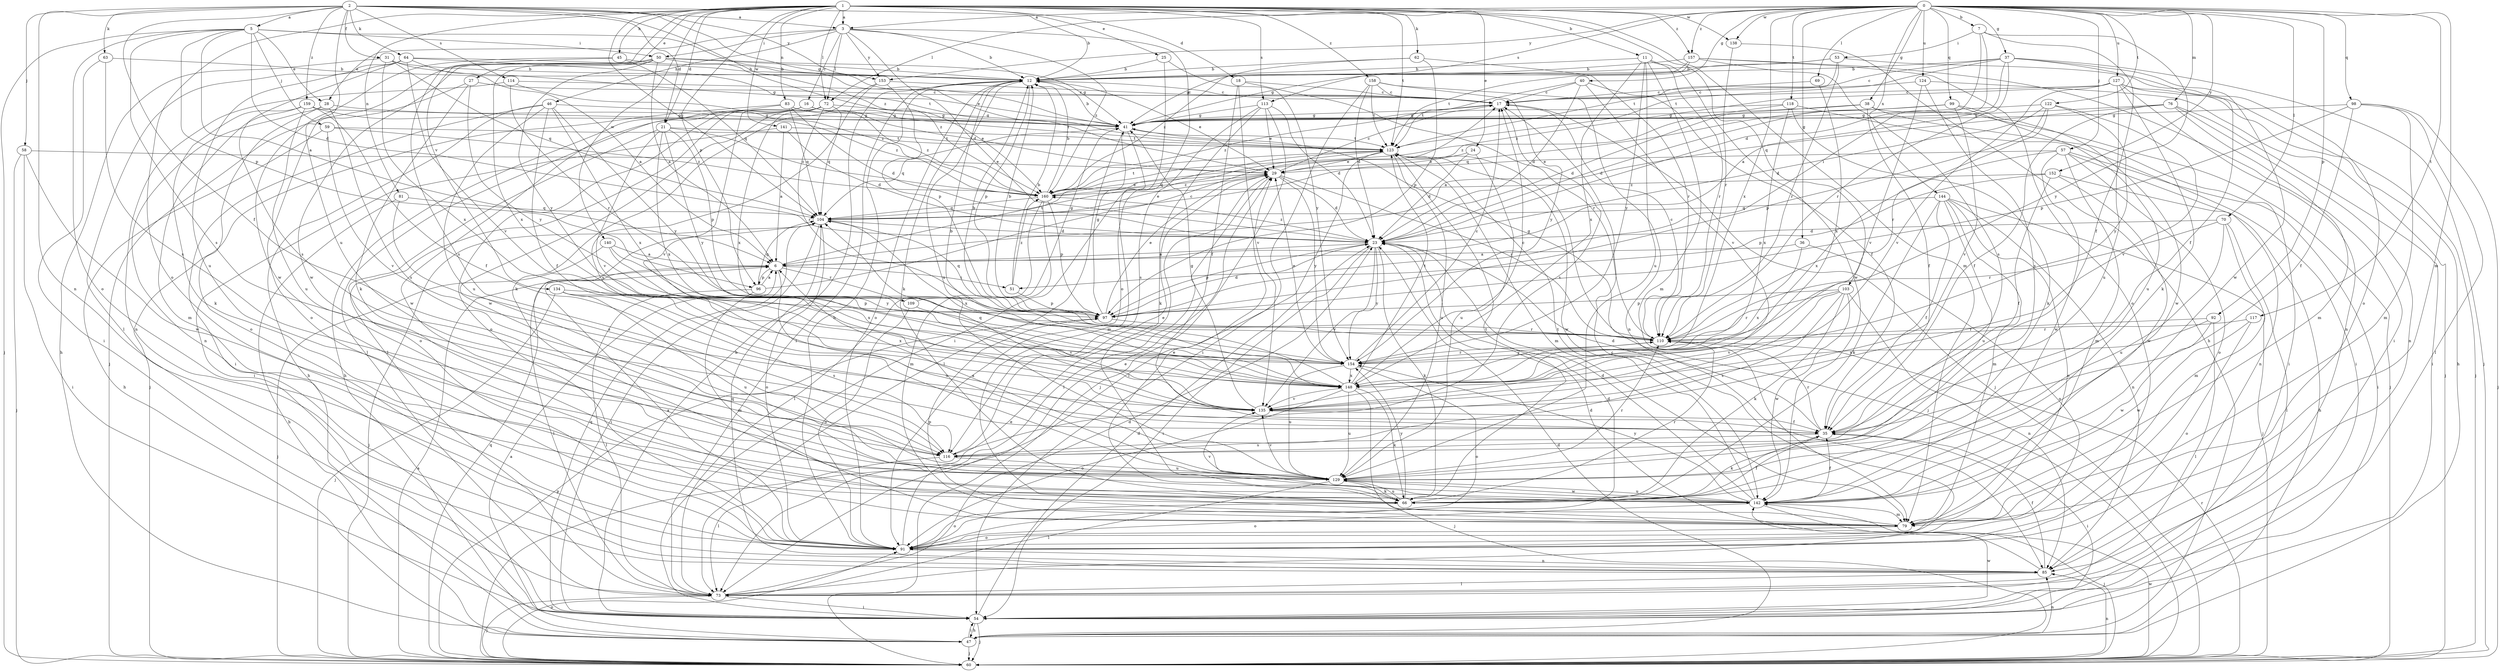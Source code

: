 strict digraph  {
0;
1;
2;
3;
5;
6;
7;
11;
12;
16;
17;
18;
21;
23;
24;
25;
27;
28;
29;
31;
35;
36;
37;
38;
40;
41;
45;
46;
47;
50;
51;
53;
54;
57;
58;
59;
60;
62;
63;
64;
66;
69;
70;
72;
73;
76;
79;
81;
83;
85;
91;
92;
96;
97;
98;
99;
103;
104;
109;
110;
113;
114;
116;
117;
118;
122;
123;
124;
127;
129;
134;
135;
138;
140;
141;
142;
144;
148;
152;
153;
154;
157;
158;
159;
160;
0 -> 3  [label=a];
0 -> 7  [label=b];
0 -> 36  [label=g];
0 -> 37  [label=g];
0 -> 38  [label=g];
0 -> 40  [label=g];
0 -> 57  [label=j];
0 -> 69  [label=l];
0 -> 70  [label=l];
0 -> 72  [label=l];
0 -> 76  [label=m];
0 -> 79  [label=m];
0 -> 92  [label=p];
0 -> 98  [label=q];
0 -> 99  [label=q];
0 -> 113  [label=s];
0 -> 117  [label=t];
0 -> 118  [label=t];
0 -> 122  [label=t];
0 -> 124  [label=u];
0 -> 127  [label=u];
0 -> 138  [label=w];
0 -> 144  [label=x];
0 -> 148  [label=x];
0 -> 152  [label=y];
0 -> 153  [label=y];
0 -> 157  [label=z];
1 -> 3  [label=a];
1 -> 11  [label=b];
1 -> 18  [label=d];
1 -> 21  [label=d];
1 -> 24  [label=e];
1 -> 25  [label=e];
1 -> 27  [label=e];
1 -> 45  [label=h];
1 -> 62  [label=k];
1 -> 72  [label=l];
1 -> 79  [label=m];
1 -> 81  [label=n];
1 -> 83  [label=n];
1 -> 91  [label=o];
1 -> 96  [label=p];
1 -> 103  [label=q];
1 -> 104  [label=q];
1 -> 113  [label=s];
1 -> 123  [label=t];
1 -> 134  [label=v];
1 -> 138  [label=w];
1 -> 140  [label=w];
1 -> 141  [label=w];
1 -> 157  [label=z];
1 -> 158  [label=z];
2 -> 3  [label=a];
2 -> 5  [label=a];
2 -> 12  [label=b];
2 -> 21  [label=d];
2 -> 31  [label=f];
2 -> 35  [label=f];
2 -> 41  [label=g];
2 -> 58  [label=j];
2 -> 63  [label=k];
2 -> 64  [label=k];
2 -> 85  [label=n];
2 -> 114  [label=s];
2 -> 129  [label=u];
2 -> 153  [label=y];
2 -> 159  [label=z];
2 -> 160  [label=z];
3 -> 12  [label=b];
3 -> 16  [label=c];
3 -> 23  [label=d];
3 -> 28  [label=e];
3 -> 46  [label=h];
3 -> 50  [label=i];
3 -> 72  [label=l];
3 -> 91  [label=o];
3 -> 153  [label=y];
3 -> 160  [label=z];
5 -> 6  [label=a];
5 -> 23  [label=d];
5 -> 28  [label=e];
5 -> 29  [label=e];
5 -> 50  [label=i];
5 -> 59  [label=j];
5 -> 60  [label=j];
5 -> 91  [label=o];
5 -> 96  [label=p];
5 -> 116  [label=s];
6 -> 51  [label=i];
6 -> 73  [label=l];
6 -> 96  [label=p];
6 -> 109  [label=r];
6 -> 123  [label=t];
6 -> 129  [label=u];
7 -> 23  [label=d];
7 -> 35  [label=f];
7 -> 51  [label=i];
7 -> 53  [label=i];
7 -> 154  [label=y];
11 -> 12  [label=b];
11 -> 79  [label=m];
11 -> 110  [label=r];
11 -> 129  [label=u];
11 -> 142  [label=w];
11 -> 148  [label=x];
11 -> 154  [label=y];
12 -> 17  [label=c];
12 -> 29  [label=e];
12 -> 66  [label=k];
12 -> 73  [label=l];
12 -> 91  [label=o];
12 -> 97  [label=p];
12 -> 129  [label=u];
16 -> 41  [label=g];
16 -> 47  [label=h];
16 -> 73  [label=l];
16 -> 91  [label=o];
16 -> 123  [label=t];
16 -> 135  [label=v];
16 -> 160  [label=z];
17 -> 41  [label=g];
17 -> 60  [label=j];
17 -> 116  [label=s];
17 -> 160  [label=z];
18 -> 17  [label=c];
18 -> 35  [label=f];
18 -> 110  [label=r];
18 -> 135  [label=v];
21 -> 91  [label=o];
21 -> 97  [label=p];
21 -> 123  [label=t];
21 -> 135  [label=v];
21 -> 148  [label=x];
21 -> 154  [label=y];
21 -> 160  [label=z];
23 -> 6  [label=a];
23 -> 54  [label=i];
23 -> 66  [label=k];
23 -> 97  [label=p];
23 -> 135  [label=v];
23 -> 154  [label=y];
23 -> 160  [label=z];
24 -> 23  [label=d];
24 -> 29  [label=e];
24 -> 129  [label=u];
25 -> 12  [label=b];
25 -> 54  [label=i];
25 -> 154  [label=y];
27 -> 17  [label=c];
27 -> 66  [label=k];
27 -> 91  [label=o];
27 -> 154  [label=y];
28 -> 41  [label=g];
28 -> 85  [label=n];
28 -> 91  [label=o];
28 -> 116  [label=s];
29 -> 17  [label=c];
29 -> 23  [label=d];
29 -> 73  [label=l];
29 -> 110  [label=r];
29 -> 154  [label=y];
29 -> 160  [label=z];
31 -> 12  [label=b];
31 -> 47  [label=h];
31 -> 104  [label=q];
31 -> 123  [label=t];
31 -> 148  [label=x];
35 -> 23  [label=d];
35 -> 54  [label=i];
35 -> 66  [label=k];
35 -> 110  [label=r];
35 -> 116  [label=s];
36 -> 6  [label=a];
36 -> 91  [label=o];
36 -> 148  [label=x];
37 -> 6  [label=a];
37 -> 12  [label=b];
37 -> 17  [label=c];
37 -> 35  [label=f];
37 -> 60  [label=j];
37 -> 110  [label=r];
37 -> 123  [label=t];
37 -> 142  [label=w];
38 -> 23  [label=d];
38 -> 35  [label=f];
38 -> 41  [label=g];
38 -> 54  [label=i];
38 -> 60  [label=j];
40 -> 17  [label=c];
40 -> 23  [label=d];
40 -> 35  [label=f];
40 -> 123  [label=t];
40 -> 135  [label=v];
41 -> 12  [label=b];
41 -> 73  [label=l];
41 -> 79  [label=m];
41 -> 104  [label=q];
41 -> 123  [label=t];
45 -> 12  [label=b];
45 -> 104  [label=q];
45 -> 116  [label=s];
45 -> 142  [label=w];
46 -> 35  [label=f];
46 -> 41  [label=g];
46 -> 47  [label=h];
46 -> 54  [label=i];
46 -> 129  [label=u];
46 -> 148  [label=x];
46 -> 154  [label=y];
47 -> 6  [label=a];
47 -> 23  [label=d];
47 -> 54  [label=i];
47 -> 60  [label=j];
47 -> 85  [label=n];
50 -> 6  [label=a];
50 -> 12  [label=b];
50 -> 41  [label=g];
50 -> 60  [label=j];
50 -> 142  [label=w];
50 -> 148  [label=x];
50 -> 154  [label=y];
50 -> 160  [label=z];
51 -> 12  [label=b];
51 -> 97  [label=p];
51 -> 160  [label=z];
53 -> 12  [label=b];
53 -> 41  [label=g];
53 -> 91  [label=o];
53 -> 110  [label=r];
53 -> 123  [label=t];
54 -> 12  [label=b];
54 -> 23  [label=d];
54 -> 47  [label=h];
54 -> 60  [label=j];
54 -> 104  [label=q];
54 -> 142  [label=w];
57 -> 29  [label=e];
57 -> 54  [label=i];
57 -> 79  [label=m];
57 -> 85  [label=n];
57 -> 91  [label=o];
57 -> 142  [label=w];
57 -> 148  [label=x];
58 -> 29  [label=e];
58 -> 54  [label=i];
58 -> 60  [label=j];
58 -> 142  [label=w];
59 -> 47  [label=h];
59 -> 123  [label=t];
59 -> 135  [label=v];
59 -> 160  [label=z];
60 -> 6  [label=a];
60 -> 29  [label=e];
60 -> 85  [label=n];
60 -> 91  [label=o];
60 -> 97  [label=p];
60 -> 104  [label=q];
60 -> 110  [label=r];
60 -> 142  [label=w];
62 -> 12  [label=b];
62 -> 97  [label=p];
62 -> 110  [label=r];
62 -> 160  [label=z];
63 -> 12  [label=b];
63 -> 54  [label=i];
63 -> 116  [label=s];
64 -> 6  [label=a];
64 -> 12  [label=b];
64 -> 41  [label=g];
64 -> 73  [label=l];
64 -> 116  [label=s];
64 -> 129  [label=u];
64 -> 135  [label=v];
66 -> 35  [label=f];
66 -> 91  [label=o];
66 -> 110  [label=r];
66 -> 123  [label=t];
66 -> 129  [label=u];
66 -> 135  [label=v];
66 -> 154  [label=y];
69 -> 17  [label=c];
69 -> 148  [label=x];
70 -> 23  [label=d];
70 -> 73  [label=l];
70 -> 79  [label=m];
70 -> 110  [label=r];
70 -> 129  [label=u];
72 -> 41  [label=g];
72 -> 73  [label=l];
72 -> 104  [label=q];
72 -> 110  [label=r];
72 -> 142  [label=w];
72 -> 148  [label=x];
73 -> 17  [label=c];
73 -> 23  [label=d];
73 -> 54  [label=i];
73 -> 60  [label=j];
76 -> 6  [label=a];
76 -> 35  [label=f];
76 -> 41  [label=g];
76 -> 54  [label=i];
76 -> 79  [label=m];
76 -> 85  [label=n];
79 -> 29  [label=e];
79 -> 91  [label=o];
79 -> 97  [label=p];
81 -> 47  [label=h];
81 -> 104  [label=q];
81 -> 116  [label=s];
83 -> 23  [label=d];
83 -> 29  [label=e];
83 -> 41  [label=g];
83 -> 60  [label=j];
83 -> 104  [label=q];
83 -> 142  [label=w];
85 -> 23  [label=d];
85 -> 35  [label=f];
85 -> 73  [label=l];
85 -> 104  [label=q];
91 -> 6  [label=a];
91 -> 12  [label=b];
91 -> 23  [label=d];
91 -> 29  [label=e];
91 -> 85  [label=n];
92 -> 73  [label=l];
92 -> 110  [label=r];
92 -> 142  [label=w];
92 -> 148  [label=x];
96 -> 6  [label=a];
96 -> 17  [label=c];
96 -> 73  [label=l];
96 -> 79  [label=m];
96 -> 104  [label=q];
97 -> 12  [label=b];
97 -> 23  [label=d];
97 -> 29  [label=e];
97 -> 41  [label=g];
97 -> 104  [label=q];
97 -> 110  [label=r];
98 -> 35  [label=f];
98 -> 41  [label=g];
98 -> 60  [label=j];
98 -> 73  [label=l];
98 -> 79  [label=m];
98 -> 97  [label=p];
99 -> 23  [label=d];
99 -> 41  [label=g];
99 -> 104  [label=q];
99 -> 129  [label=u];
99 -> 135  [label=v];
99 -> 142  [label=w];
103 -> 66  [label=k];
103 -> 85  [label=n];
103 -> 97  [label=p];
103 -> 110  [label=r];
103 -> 116  [label=s];
103 -> 135  [label=v];
103 -> 142  [label=w];
104 -> 23  [label=d];
104 -> 29  [label=e];
104 -> 54  [label=i];
104 -> 60  [label=j];
104 -> 91  [label=o];
104 -> 148  [label=x];
109 -> 41  [label=g];
109 -> 91  [label=o];
109 -> 135  [label=v];
110 -> 12  [label=b];
110 -> 17  [label=c];
110 -> 41  [label=g];
110 -> 154  [label=y];
113 -> 23  [label=d];
113 -> 29  [label=e];
113 -> 41  [label=g];
113 -> 60  [label=j];
113 -> 66  [label=k];
113 -> 116  [label=s];
114 -> 17  [label=c];
114 -> 85  [label=n];
114 -> 110  [label=r];
114 -> 160  [label=z];
116 -> 29  [label=e];
116 -> 73  [label=l];
116 -> 129  [label=u];
117 -> 91  [label=o];
117 -> 110  [label=r];
117 -> 142  [label=w];
118 -> 41  [label=g];
118 -> 54  [label=i];
118 -> 66  [label=k];
118 -> 148  [label=x];
118 -> 160  [label=z];
122 -> 23  [label=d];
122 -> 41  [label=g];
122 -> 97  [label=p];
122 -> 110  [label=r];
122 -> 135  [label=v];
122 -> 154  [label=y];
123 -> 29  [label=e];
123 -> 60  [label=j];
123 -> 73  [label=l];
123 -> 79  [label=m];
123 -> 104  [label=q];
123 -> 129  [label=u];
123 -> 142  [label=w];
124 -> 17  [label=c];
124 -> 60  [label=j];
124 -> 116  [label=s];
124 -> 135  [label=v];
127 -> 17  [label=c];
127 -> 47  [label=h];
127 -> 60  [label=j];
127 -> 66  [label=k];
127 -> 85  [label=n];
127 -> 129  [label=u];
127 -> 135  [label=v];
127 -> 160  [label=z];
129 -> 6  [label=a];
129 -> 66  [label=k];
129 -> 73  [label=l];
129 -> 110  [label=r];
129 -> 135  [label=v];
129 -> 142  [label=w];
134 -> 60  [label=j];
134 -> 97  [label=p];
134 -> 116  [label=s];
134 -> 129  [label=u];
134 -> 148  [label=x];
135 -> 35  [label=f];
135 -> 41  [label=g];
135 -> 104  [label=q];
138 -> 47  [label=h];
138 -> 110  [label=r];
140 -> 6  [label=a];
140 -> 60  [label=j];
140 -> 148  [label=x];
140 -> 154  [label=y];
141 -> 6  [label=a];
141 -> 23  [label=d];
141 -> 54  [label=i];
141 -> 123  [label=t];
142 -> 23  [label=d];
142 -> 35  [label=f];
142 -> 60  [label=j];
142 -> 79  [label=m];
142 -> 91  [label=o];
142 -> 123  [label=t];
142 -> 129  [label=u];
142 -> 154  [label=y];
144 -> 35  [label=f];
144 -> 60  [label=j];
144 -> 66  [label=k];
144 -> 79  [label=m];
144 -> 85  [label=n];
144 -> 91  [label=o];
144 -> 104  [label=q];
144 -> 129  [label=u];
148 -> 12  [label=b];
148 -> 17  [label=c];
148 -> 60  [label=j];
148 -> 66  [label=k];
148 -> 91  [label=o];
148 -> 123  [label=t];
148 -> 129  [label=u];
148 -> 135  [label=v];
152 -> 35  [label=f];
152 -> 47  [label=h];
152 -> 97  [label=p];
152 -> 142  [label=w];
152 -> 160  [label=z];
153 -> 17  [label=c];
153 -> 66  [label=k];
153 -> 97  [label=p];
153 -> 129  [label=u];
154 -> 17  [label=c];
154 -> 29  [label=e];
154 -> 91  [label=o];
154 -> 110  [label=r];
154 -> 129  [label=u];
154 -> 148  [label=x];
157 -> 12  [label=b];
157 -> 41  [label=g];
157 -> 54  [label=i];
157 -> 91  [label=o];
157 -> 116  [label=s];
157 -> 123  [label=t];
158 -> 17  [label=c];
158 -> 23  [label=d];
158 -> 54  [label=i];
158 -> 85  [label=n];
158 -> 123  [label=t];
158 -> 154  [label=y];
159 -> 35  [label=f];
159 -> 41  [label=g];
159 -> 66  [label=k];
159 -> 79  [label=m];
159 -> 129  [label=u];
159 -> 160  [label=z];
160 -> 12  [label=b];
160 -> 29  [label=e];
160 -> 73  [label=l];
160 -> 79  [label=m];
160 -> 97  [label=p];
160 -> 104  [label=q];
160 -> 123  [label=t];
}
